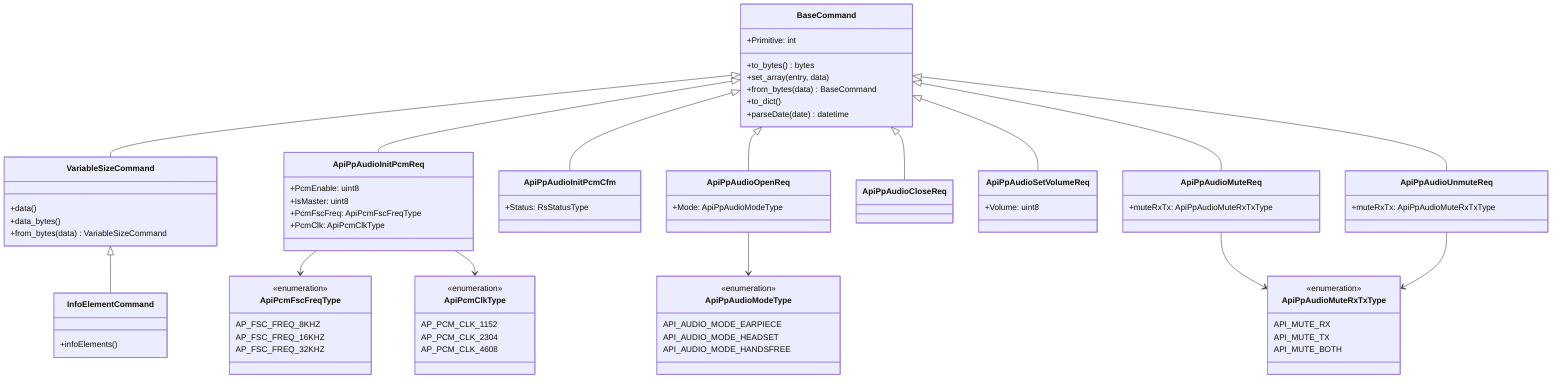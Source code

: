 classDiagram
     class BaseCommand {
         +Primitive: int
         +to_bytes() bytes
         +set_array(entry, data)
         +from_bytes(data) BaseCommand
         +to_dict()
         +parseDate(date) datetime
     }

     class VariableSizeCommand {
         +data()
         +data_bytes()
         +from_bytes(data) VariableSizeCommand
     }

     class InfoElementCommand {
         +infoElements()
     }

     class ApiPpAudioInitPcmReq {
         +PcmEnable: uint8
         +IsMaster: uint8
         +PcmFscFreq: ApiPcmFscFreqType
         +PcmClk: ApiPcmClkType
     }

     class ApiPpAudioInitPcmCfm {
         +Status: RsStatusType
     }

     class ApiPpAudioOpenReq {
         +Mode: ApiPpAudioModeType
     }

     class ApiPpAudioCloseReq

     class ApiPpAudioSetVolumeReq {
         +Volume: uint8
     }

     class ApiPpAudioMuteReq {
         +muteRxTx: ApiPpAudioMuteRxTxType
     }

     class ApiPpAudioUnmuteReq {
         +muteRxTx: ApiPpAudioMuteRxTxType
     }

     %% Enums
     class ApiPcmFscFreqType {
         <<enumeration>>
         AP_FSC_FREQ_8KHZ
         AP_FSC_FREQ_16KHZ
         AP_FSC_FREQ_32KHZ
     }

     class ApiPcmClkType {
         <<enumeration>>
         AP_PCM_CLK_1152
         AP_PCM_CLK_2304
         AP_PCM_CLK_4608
     }

     class ApiPpAudioModeType {
         <<enumeration>>
         API_AUDIO_MODE_EARPIECE
         API_AUDIO_MODE_HEADSET
         API_AUDIO_MODE_HANDSFREE
     }

     class ApiPpAudioMuteRxTxType {
         <<enumeration>>
         API_MUTE_RX
         API_MUTE_TX
         API_MUTE_BOTH
     }

     %% Inheritance relationships
     BaseCommand <|-- VariableSizeCommand
     VariableSizeCommand <|-- InfoElementCommand
     BaseCommand <|-- ApiPpAudioInitPcmReq
     BaseCommand <|-- ApiPpAudioInitPcmCfm
     BaseCommand <|-- ApiPpAudioOpenReq
     BaseCommand <|-- ApiPpAudioCloseReq
     BaseCommand <|-- ApiPpAudioSetVolumeReq
     BaseCommand <|-- ApiPpAudioMuteReq
     BaseCommand <|-- ApiPpAudioUnmuteReq

     %% Associations
     ApiPpAudioInitPcmReq --> ApiPcmFscFreqType
     ApiPpAudioInitPcmReq --> ApiPcmClkType
     ApiPpAudioOpenReq --> ApiPpAudioModeType
     ApiPpAudioMuteReq --> ApiPpAudioMuteRxTxType
     ApiPpAudioUnmuteReq --> ApiPpAudioMuteRxTxType